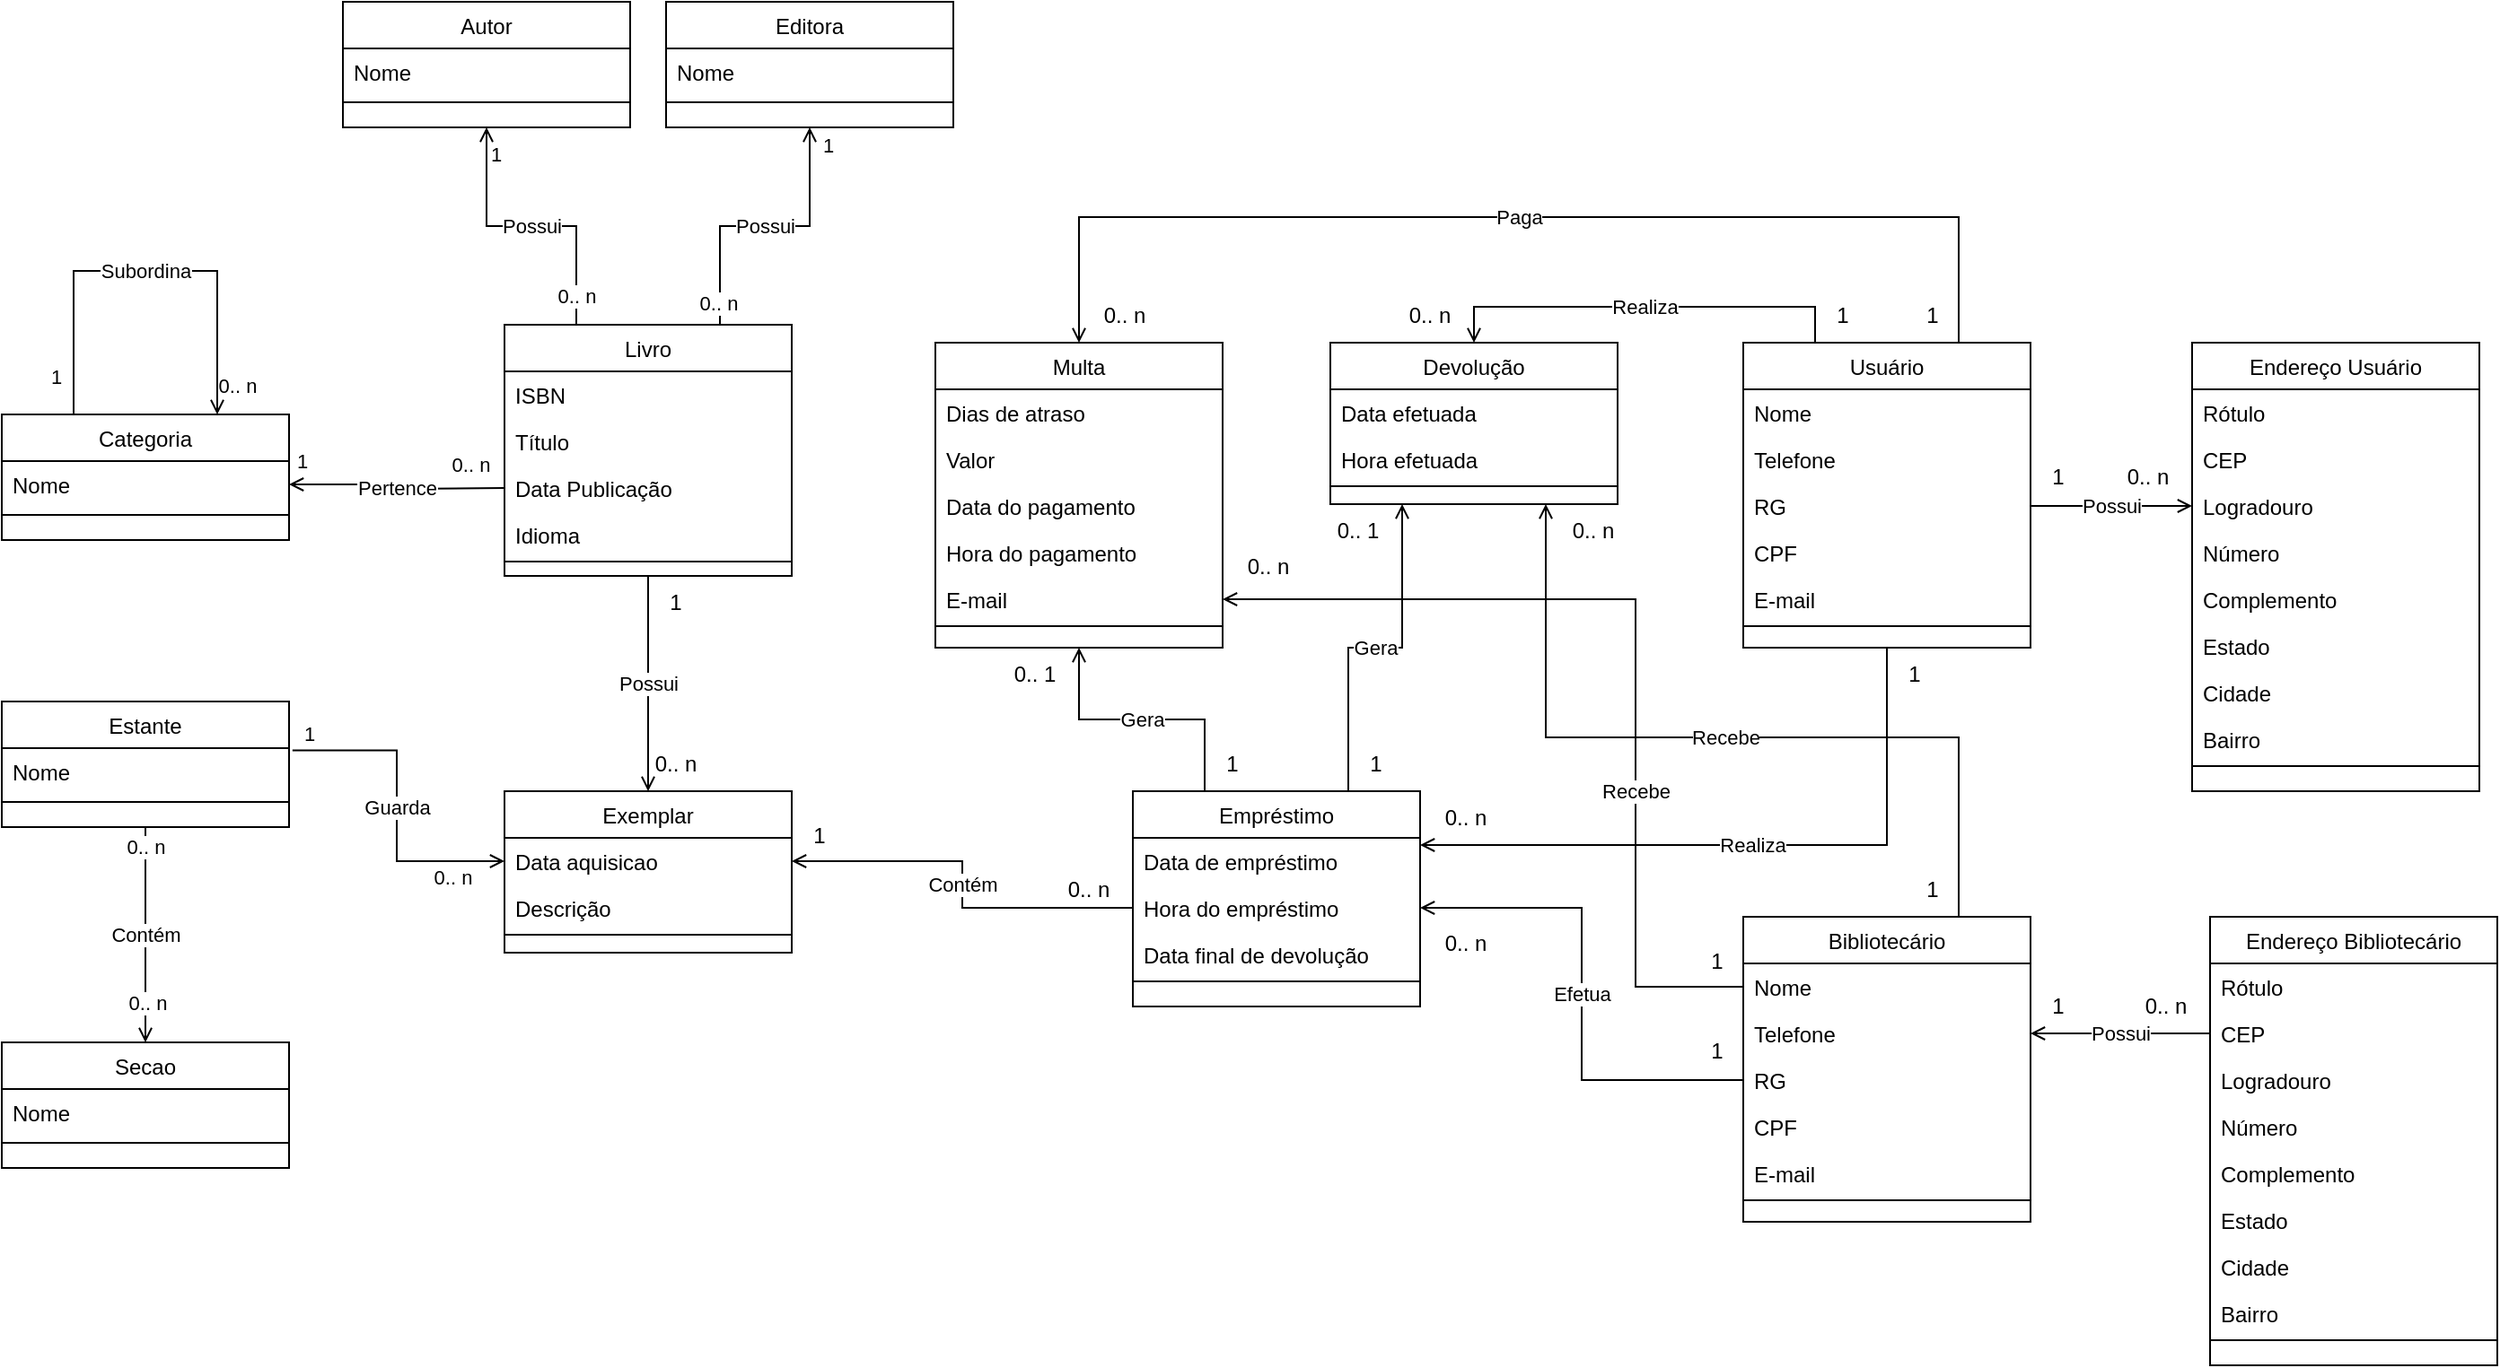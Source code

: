 <mxfile version="20.2.3" type="device"><diagram id="C5RBs43oDa-KdzZeNtuy" name="Page-1"><mxGraphModel dx="868" dy="426" grid="1" gridSize="10" guides="1" tooltips="1" connect="1" arrows="1" fold="1" page="1" pageScale="1" pageWidth="827" pageHeight="1169" math="0" shadow="0"><root><mxCell id="WIyWlLk6GJQsqaUBKTNV-0"/><mxCell id="WIyWlLk6GJQsqaUBKTNV-1" parent="WIyWlLk6GJQsqaUBKTNV-0"/><mxCell id="AU91fRfULfr0XI0vNBQq-0" value="Autor" style="swimlane;fontStyle=0;align=center;verticalAlign=top;childLayout=stackLayout;horizontal=1;startSize=26;horizontalStack=0;resizeParent=1;resizeLast=0;collapsible=1;marginBottom=0;rounded=0;shadow=0;strokeWidth=1;" parent="WIyWlLk6GJQsqaUBKTNV-1" vertex="1"><mxGeometry x="570" y="450" width="160" height="70" as="geometry"><mxRectangle x="230" y="140" width="160" height="26" as="alternateBounds"/></mxGeometry></mxCell><mxCell id="AU91fRfULfr0XI0vNBQq-1" value="Nome" style="text;align=left;verticalAlign=top;spacingLeft=4;spacingRight=4;overflow=hidden;rotatable=0;points=[[0,0.5],[1,0.5]];portConstraint=eastwest;" parent="AU91fRfULfr0XI0vNBQq-0" vertex="1"><mxGeometry y="26" width="160" height="26" as="geometry"/></mxCell><mxCell id="AU91fRfULfr0XI0vNBQq-4" value="" style="line;html=1;strokeWidth=1;align=left;verticalAlign=middle;spacingTop=-1;spacingLeft=3;spacingRight=3;rotatable=0;labelPosition=right;points=[];portConstraint=eastwest;" parent="AU91fRfULfr0XI0vNBQq-0" vertex="1"><mxGeometry y="52" width="160" height="8" as="geometry"/></mxCell><mxCell id="AU91fRfULfr0XI0vNBQq-6" value="Editora" style="swimlane;fontStyle=0;align=center;verticalAlign=top;childLayout=stackLayout;horizontal=1;startSize=26;horizontalStack=0;resizeParent=1;resizeLast=0;collapsible=1;marginBottom=0;rounded=0;shadow=0;strokeWidth=1;" parent="WIyWlLk6GJQsqaUBKTNV-1" vertex="1"><mxGeometry x="750" y="450" width="160" height="70" as="geometry"><mxRectangle x="230" y="140" width="160" height="26" as="alternateBounds"/></mxGeometry></mxCell><mxCell id="AU91fRfULfr0XI0vNBQq-7" value="Nome" style="text;align=left;verticalAlign=top;spacingLeft=4;spacingRight=4;overflow=hidden;rotatable=0;points=[[0,0.5],[1,0.5]];portConstraint=eastwest;" parent="AU91fRfULfr0XI0vNBQq-6" vertex="1"><mxGeometry y="26" width="160" height="26" as="geometry"/></mxCell><mxCell id="AU91fRfULfr0XI0vNBQq-8" value="" style="line;html=1;strokeWidth=1;align=left;verticalAlign=middle;spacingTop=-1;spacingLeft=3;spacingRight=3;rotatable=0;labelPosition=right;points=[];portConstraint=eastwest;" parent="AU91fRfULfr0XI0vNBQq-6" vertex="1"><mxGeometry y="52" width="160" height="8" as="geometry"/></mxCell><mxCell id="AU91fRfULfr0XI0vNBQq-9" value="Categoria" style="swimlane;fontStyle=0;align=center;verticalAlign=top;childLayout=stackLayout;horizontal=1;startSize=26;horizontalStack=0;resizeParent=1;resizeLast=0;collapsible=1;marginBottom=0;rounded=0;shadow=0;strokeWidth=1;" parent="WIyWlLk6GJQsqaUBKTNV-1" vertex="1"><mxGeometry x="380" y="680" width="160" height="70" as="geometry"><mxRectangle x="230" y="140" width="160" height="26" as="alternateBounds"/></mxGeometry></mxCell><mxCell id="AU91fRfULfr0XI0vNBQq-10" value="Nome" style="text;align=left;verticalAlign=top;spacingLeft=4;spacingRight=4;overflow=hidden;rotatable=0;points=[[0,0.5],[1,0.5]];portConstraint=eastwest;" parent="AU91fRfULfr0XI0vNBQq-9" vertex="1"><mxGeometry y="26" width="160" height="26" as="geometry"/></mxCell><mxCell id="AU91fRfULfr0XI0vNBQq-11" value="" style="line;html=1;strokeWidth=1;align=left;verticalAlign=middle;spacingTop=-1;spacingLeft=3;spacingRight=3;rotatable=0;labelPosition=right;points=[];portConstraint=eastwest;" parent="AU91fRfULfr0XI0vNBQq-9" vertex="1"><mxGeometry y="52" width="160" height="8" as="geometry"/></mxCell><mxCell id="AU91fRfULfr0XI0vNBQq-12" value="Estante" style="swimlane;fontStyle=0;align=center;verticalAlign=top;childLayout=stackLayout;horizontal=1;startSize=26;horizontalStack=0;resizeParent=1;resizeLast=0;collapsible=1;marginBottom=0;rounded=0;shadow=0;strokeWidth=1;" parent="WIyWlLk6GJQsqaUBKTNV-1" vertex="1"><mxGeometry x="380" y="840" width="160" height="70" as="geometry"><mxRectangle x="230" y="140" width="160" height="26" as="alternateBounds"/></mxGeometry></mxCell><mxCell id="AU91fRfULfr0XI0vNBQq-13" value="Nome" style="text;align=left;verticalAlign=top;spacingLeft=4;spacingRight=4;overflow=hidden;rotatable=0;points=[[0,0.5],[1,0.5]];portConstraint=eastwest;" parent="AU91fRfULfr0XI0vNBQq-12" vertex="1"><mxGeometry y="26" width="160" height="26" as="geometry"/></mxCell><mxCell id="AU91fRfULfr0XI0vNBQq-14" value="" style="line;html=1;strokeWidth=1;align=left;verticalAlign=middle;spacingTop=-1;spacingLeft=3;spacingRight=3;rotatable=0;labelPosition=right;points=[];portConstraint=eastwest;" parent="AU91fRfULfr0XI0vNBQq-12" vertex="1"><mxGeometry y="52" width="160" height="8" as="geometry"/></mxCell><mxCell id="AU91fRfULfr0XI0vNBQq-118" value="Contém" style="edgeStyle=orthogonalEdgeStyle;rounded=0;orthogonalLoop=1;jettySize=auto;html=1;exitX=0.5;exitY=0;exitDx=0;exitDy=0;entryX=0.5;entryY=1;entryDx=0;entryDy=0;startArrow=open;startFill=0;endArrow=none;endFill=0;" parent="WIyWlLk6GJQsqaUBKTNV-1" source="AU91fRfULfr0XI0vNBQq-15" target="AU91fRfULfr0XI0vNBQq-12" edge="1"><mxGeometry relative="1" as="geometry"/></mxCell><mxCell id="AU91fRfULfr0XI0vNBQq-15" value="Secao" style="swimlane;fontStyle=0;align=center;verticalAlign=top;childLayout=stackLayout;horizontal=1;startSize=26;horizontalStack=0;resizeParent=1;resizeLast=0;collapsible=1;marginBottom=0;rounded=0;shadow=0;strokeWidth=1;" parent="WIyWlLk6GJQsqaUBKTNV-1" vertex="1"><mxGeometry x="380" y="1030" width="160" height="70" as="geometry"><mxRectangle x="230" y="140" width="160" height="26" as="alternateBounds"/></mxGeometry></mxCell><mxCell id="AU91fRfULfr0XI0vNBQq-16" value="Nome" style="text;align=left;verticalAlign=top;spacingLeft=4;spacingRight=4;overflow=hidden;rotatable=0;points=[[0,0.5],[1,0.5]];portConstraint=eastwest;" parent="AU91fRfULfr0XI0vNBQq-15" vertex="1"><mxGeometry y="26" width="160" height="26" as="geometry"/></mxCell><mxCell id="AU91fRfULfr0XI0vNBQq-17" value="" style="line;html=1;strokeWidth=1;align=left;verticalAlign=middle;spacingTop=-1;spacingLeft=3;spacingRight=3;rotatable=0;labelPosition=right;points=[];portConstraint=eastwest;" parent="AU91fRfULfr0XI0vNBQq-15" vertex="1"><mxGeometry y="52" width="160" height="8" as="geometry"/></mxCell><mxCell id="AU91fRfULfr0XI0vNBQq-101" value="Possui" style="edgeStyle=orthogonalEdgeStyle;rounded=0;orthogonalLoop=1;jettySize=auto;html=1;exitX=0.25;exitY=0;exitDx=0;exitDy=0;endArrow=open;endFill=0;entryX=0.5;entryY=1;entryDx=0;entryDy=0;" parent="WIyWlLk6GJQsqaUBKTNV-1" source="AU91fRfULfr0XI0vNBQq-18" target="AU91fRfULfr0XI0vNBQq-0" edge="1"><mxGeometry relative="1" as="geometry"><mxPoint x="640" y="550" as="targetPoint"/><Array as="points"><mxPoint x="700" y="575"/><mxPoint x="650" y="575"/></Array></mxGeometry></mxCell><mxCell id="AU91fRfULfr0XI0vNBQq-102" value="0.. n" style="edgeLabel;html=1;align=center;verticalAlign=middle;resizable=0;points=[];" parent="AU91fRfULfr0XI0vNBQq-101" vertex="1" connectable="0"><mxGeometry x="-0.523" y="-2" relative="1" as="geometry"><mxPoint x="-2" y="22" as="offset"/></mxGeometry></mxCell><mxCell id="AU91fRfULfr0XI0vNBQq-103" value="1" style="edgeLabel;html=1;align=center;verticalAlign=middle;resizable=0;points=[];" parent="AU91fRfULfr0XI0vNBQq-101" vertex="1" connectable="0"><mxGeometry x="0.45" y="-5" relative="1" as="geometry"><mxPoint y="-29" as="offset"/></mxGeometry></mxCell><mxCell id="AU91fRfULfr0XI0vNBQq-106" value="Possui" style="edgeStyle=orthogonalEdgeStyle;rounded=0;orthogonalLoop=1;jettySize=auto;html=1;exitX=0.75;exitY=0;exitDx=0;exitDy=0;entryX=0.5;entryY=1;entryDx=0;entryDy=0;endArrow=open;endFill=0;" parent="WIyWlLk6GJQsqaUBKTNV-1" source="AU91fRfULfr0XI0vNBQq-18" target="AU91fRfULfr0XI0vNBQq-6" edge="1"><mxGeometry relative="1" as="geometry"/></mxCell><mxCell id="AU91fRfULfr0XI0vNBQq-108" value="1" style="edgeLabel;html=1;align=center;verticalAlign=middle;resizable=0;points=[];" parent="AU91fRfULfr0XI0vNBQq-106" vertex="1" connectable="0"><mxGeometry x="0.529" y="-1" relative="1" as="geometry"><mxPoint x="9" y="-28" as="offset"/></mxGeometry></mxCell><mxCell id="AU91fRfULfr0XI0vNBQq-109" value="0.. n" style="edgeLabel;html=1;align=center;verticalAlign=middle;resizable=0;points=[];" parent="AU91fRfULfr0XI0vNBQq-106" vertex="1" connectable="0"><mxGeometry x="-0.462" y="1" relative="1" as="geometry"><mxPoint y="31" as="offset"/></mxGeometry></mxCell><mxCell id="AU91fRfULfr0XI0vNBQq-18" value="Livro" style="swimlane;fontStyle=0;align=center;verticalAlign=top;childLayout=stackLayout;horizontal=1;startSize=26;horizontalStack=0;resizeParent=1;resizeLast=0;collapsible=1;marginBottom=0;rounded=0;shadow=0;strokeWidth=1;" parent="WIyWlLk6GJQsqaUBKTNV-1" vertex="1"><mxGeometry x="660" y="630" width="160" height="140" as="geometry"><mxRectangle x="230" y="140" width="160" height="26" as="alternateBounds"/></mxGeometry></mxCell><mxCell id="AU91fRfULfr0XI0vNBQq-19" value="ISBN" style="text;align=left;verticalAlign=top;spacingLeft=4;spacingRight=4;overflow=hidden;rotatable=0;points=[[0,0.5],[1,0.5]];portConstraint=eastwest;" parent="AU91fRfULfr0XI0vNBQq-18" vertex="1"><mxGeometry y="26" width="160" height="26" as="geometry"/></mxCell><mxCell id="AU91fRfULfr0XI0vNBQq-21" value="Título" style="text;align=left;verticalAlign=top;spacingLeft=4;spacingRight=4;overflow=hidden;rotatable=0;points=[[0,0.5],[1,0.5]];portConstraint=eastwest;" parent="AU91fRfULfr0XI0vNBQq-18" vertex="1"><mxGeometry y="52" width="160" height="26" as="geometry"/></mxCell><mxCell id="AU91fRfULfr0XI0vNBQq-23" value="Data Publicação" style="text;align=left;verticalAlign=top;spacingLeft=4;spacingRight=4;overflow=hidden;rotatable=0;points=[[0,0.5],[1,0.5]];portConstraint=eastwest;" parent="AU91fRfULfr0XI0vNBQq-18" vertex="1"><mxGeometry y="78" width="160" height="26" as="geometry"/></mxCell><mxCell id="AU91fRfULfr0XI0vNBQq-24" value="Idioma" style="text;align=left;verticalAlign=top;spacingLeft=4;spacingRight=4;overflow=hidden;rotatable=0;points=[[0,0.5],[1,0.5]];portConstraint=eastwest;" parent="AU91fRfULfr0XI0vNBQq-18" vertex="1"><mxGeometry y="104" width="160" height="26" as="geometry"/></mxCell><mxCell id="AU91fRfULfr0XI0vNBQq-20" value="" style="line;html=1;strokeWidth=1;align=left;verticalAlign=middle;spacingTop=-1;spacingLeft=3;spacingRight=3;rotatable=0;labelPosition=right;points=[];portConstraint=eastwest;" parent="AU91fRfULfr0XI0vNBQq-18" vertex="1"><mxGeometry y="130" width="160" height="4" as="geometry"/></mxCell><mxCell id="AU91fRfULfr0XI0vNBQq-110" value="Possui" style="edgeStyle=orthogonalEdgeStyle;rounded=0;orthogonalLoop=1;jettySize=auto;html=1;exitX=0.5;exitY=0;exitDx=0;exitDy=0;entryX=0.5;entryY=1;entryDx=0;entryDy=0;endArrow=none;endFill=0;startArrow=open;startFill=0;" parent="WIyWlLk6GJQsqaUBKTNV-1" source="AU91fRfULfr0XI0vNBQq-25" target="AU91fRfULfr0XI0vNBQq-18" edge="1"><mxGeometry relative="1" as="geometry"/></mxCell><mxCell id="AU91fRfULfr0XI0vNBQq-25" value="Exemplar" style="swimlane;fontStyle=0;align=center;verticalAlign=top;childLayout=stackLayout;horizontal=1;startSize=26;horizontalStack=0;resizeParent=1;resizeLast=0;collapsible=1;marginBottom=0;rounded=0;shadow=0;strokeWidth=1;" parent="WIyWlLk6GJQsqaUBKTNV-1" vertex="1"><mxGeometry x="660" y="890" width="160" height="90" as="geometry"><mxRectangle x="230" y="140" width="160" height="26" as="alternateBounds"/></mxGeometry></mxCell><mxCell id="AU91fRfULfr0XI0vNBQq-27" value="Data aquisicao" style="text;align=left;verticalAlign=top;spacingLeft=4;spacingRight=4;overflow=hidden;rotatable=0;points=[[0,0.5],[1,0.5]];portConstraint=eastwest;" parent="AU91fRfULfr0XI0vNBQq-25" vertex="1"><mxGeometry y="26" width="160" height="26" as="geometry"/></mxCell><mxCell id="AU91fRfULfr0XI0vNBQq-28" value="Descrição" style="text;align=left;verticalAlign=top;spacingLeft=4;spacingRight=4;overflow=hidden;rotatable=0;points=[[0,0.5],[1,0.5]];portConstraint=eastwest;" parent="AU91fRfULfr0XI0vNBQq-25" vertex="1"><mxGeometry y="52" width="160" height="26" as="geometry"/></mxCell><mxCell id="AU91fRfULfr0XI0vNBQq-31" value="" style="line;html=1;strokeWidth=1;align=left;verticalAlign=middle;spacingTop=-1;spacingLeft=3;spacingRight=3;rotatable=0;labelPosition=right;points=[];portConstraint=eastwest;" parent="AU91fRfULfr0XI0vNBQq-25" vertex="1"><mxGeometry y="78" width="160" height="4" as="geometry"/></mxCell><mxCell id="AU91fRfULfr0XI0vNBQq-32" value="Usuário" style="swimlane;fontStyle=0;align=center;verticalAlign=top;childLayout=stackLayout;horizontal=1;startSize=26;horizontalStack=0;resizeParent=1;resizeLast=0;collapsible=1;marginBottom=0;rounded=0;shadow=0;strokeWidth=1;" parent="WIyWlLk6GJQsqaUBKTNV-1" vertex="1"><mxGeometry x="1350" y="640" width="160" height="170" as="geometry"><mxRectangle x="230" y="140" width="160" height="26" as="alternateBounds"/></mxGeometry></mxCell><mxCell id="AU91fRfULfr0XI0vNBQq-33" value="Nome" style="text;align=left;verticalAlign=top;spacingLeft=4;spacingRight=4;overflow=hidden;rotatable=0;points=[[0,0.5],[1,0.5]];portConstraint=eastwest;" parent="AU91fRfULfr0XI0vNBQq-32" vertex="1"><mxGeometry y="26" width="160" height="26" as="geometry"/></mxCell><mxCell id="AU91fRfULfr0XI0vNBQq-34" value="Telefone" style="text;align=left;verticalAlign=top;spacingLeft=4;spacingRight=4;overflow=hidden;rotatable=0;points=[[0,0.5],[1,0.5]];portConstraint=eastwest;" parent="AU91fRfULfr0XI0vNBQq-32" vertex="1"><mxGeometry y="52" width="160" height="26" as="geometry"/></mxCell><mxCell id="AU91fRfULfr0XI0vNBQq-35" value="RG" style="text;align=left;verticalAlign=top;spacingLeft=4;spacingRight=4;overflow=hidden;rotatable=0;points=[[0,0.5],[1,0.5]];portConstraint=eastwest;" parent="AU91fRfULfr0XI0vNBQq-32" vertex="1"><mxGeometry y="78" width="160" height="26" as="geometry"/></mxCell><mxCell id="AU91fRfULfr0XI0vNBQq-36" value="CPF" style="text;align=left;verticalAlign=top;spacingLeft=4;spacingRight=4;overflow=hidden;rotatable=0;points=[[0,0.5],[1,0.5]];portConstraint=eastwest;" parent="AU91fRfULfr0XI0vNBQq-32" vertex="1"><mxGeometry y="104" width="160" height="26" as="geometry"/></mxCell><mxCell id="AU91fRfULfr0XI0vNBQq-37" value="E-mail" style="text;align=left;verticalAlign=top;spacingLeft=4;spacingRight=4;overflow=hidden;rotatable=0;points=[[0,0.5],[1,0.5]];portConstraint=eastwest;" parent="AU91fRfULfr0XI0vNBQq-32" vertex="1"><mxGeometry y="130" width="160" height="26" as="geometry"/></mxCell><mxCell id="AU91fRfULfr0XI0vNBQq-38" value="" style="line;html=1;strokeWidth=1;align=left;verticalAlign=middle;spacingTop=-1;spacingLeft=3;spacingRight=3;rotatable=0;labelPosition=right;points=[];portConstraint=eastwest;" parent="AU91fRfULfr0XI0vNBQq-32" vertex="1"><mxGeometry y="156" width="160" height="4" as="geometry"/></mxCell><mxCell id="AU91fRfULfr0XI0vNBQq-136" value="Recebe" style="edgeStyle=orthogonalEdgeStyle;rounded=0;orthogonalLoop=1;jettySize=auto;html=1;exitX=0.75;exitY=0;exitDx=0;exitDy=0;entryX=0.75;entryY=1;entryDx=0;entryDy=0;startArrow=none;startFill=0;endArrow=open;endFill=0;" parent="WIyWlLk6GJQsqaUBKTNV-1" source="AU91fRfULfr0XI0vNBQq-39" target="AU91fRfULfr0XI0vNBQq-90" edge="1"><mxGeometry relative="1" as="geometry"><Array as="points"><mxPoint x="1470" y="860"/><mxPoint x="1240" y="860"/></Array></mxGeometry></mxCell><mxCell id="AU91fRfULfr0XI0vNBQq-39" value="Bibliotecário" style="swimlane;fontStyle=0;align=center;verticalAlign=top;childLayout=stackLayout;horizontal=1;startSize=26;horizontalStack=0;resizeParent=1;resizeLast=0;collapsible=1;marginBottom=0;rounded=0;shadow=0;strokeWidth=1;" parent="WIyWlLk6GJQsqaUBKTNV-1" vertex="1"><mxGeometry x="1350" y="960" width="160" height="170" as="geometry"><mxRectangle x="230" y="140" width="160" height="26" as="alternateBounds"/></mxGeometry></mxCell><mxCell id="AU91fRfULfr0XI0vNBQq-40" value="Nome" style="text;align=left;verticalAlign=top;spacingLeft=4;spacingRight=4;overflow=hidden;rotatable=0;points=[[0,0.5],[1,0.5]];portConstraint=eastwest;" parent="AU91fRfULfr0XI0vNBQq-39" vertex="1"><mxGeometry y="26" width="160" height="26" as="geometry"/></mxCell><mxCell id="AU91fRfULfr0XI0vNBQq-41" value="Telefone" style="text;align=left;verticalAlign=top;spacingLeft=4;spacingRight=4;overflow=hidden;rotatable=0;points=[[0,0.5],[1,0.5]];portConstraint=eastwest;" parent="AU91fRfULfr0XI0vNBQq-39" vertex="1"><mxGeometry y="52" width="160" height="26" as="geometry"/></mxCell><mxCell id="AU91fRfULfr0XI0vNBQq-42" value="RG" style="text;align=left;verticalAlign=top;spacingLeft=4;spacingRight=4;overflow=hidden;rotatable=0;points=[[0,0.5],[1,0.5]];portConstraint=eastwest;" parent="AU91fRfULfr0XI0vNBQq-39" vertex="1"><mxGeometry y="78" width="160" height="26" as="geometry"/></mxCell><mxCell id="AU91fRfULfr0XI0vNBQq-43" value="CPF" style="text;align=left;verticalAlign=top;spacingLeft=4;spacingRight=4;overflow=hidden;rotatable=0;points=[[0,0.5],[1,0.5]];portConstraint=eastwest;" parent="AU91fRfULfr0XI0vNBQq-39" vertex="1"><mxGeometry y="104" width="160" height="26" as="geometry"/></mxCell><mxCell id="AU91fRfULfr0XI0vNBQq-44" value="E-mail" style="text;align=left;verticalAlign=top;spacingLeft=4;spacingRight=4;overflow=hidden;rotatable=0;points=[[0,0.5],[1,0.5]];portConstraint=eastwest;" parent="AU91fRfULfr0XI0vNBQq-39" vertex="1"><mxGeometry y="130" width="160" height="26" as="geometry"/></mxCell><mxCell id="AU91fRfULfr0XI0vNBQq-45" value="" style="line;html=1;strokeWidth=1;align=left;verticalAlign=middle;spacingTop=-1;spacingLeft=3;spacingRight=3;rotatable=0;labelPosition=right;points=[];portConstraint=eastwest;" parent="AU91fRfULfr0XI0vNBQq-39" vertex="1"><mxGeometry y="156" width="160" height="4" as="geometry"/></mxCell><mxCell id="AU91fRfULfr0XI0vNBQq-46" value="Endereço Usuário" style="swimlane;fontStyle=0;align=center;verticalAlign=top;childLayout=stackLayout;horizontal=1;startSize=26;horizontalStack=0;resizeParent=1;resizeLast=0;collapsible=1;marginBottom=0;rounded=0;shadow=0;strokeWidth=1;" parent="WIyWlLk6GJQsqaUBKTNV-1" vertex="1"><mxGeometry x="1600" y="640" width="160" height="250" as="geometry"><mxRectangle x="230" y="140" width="160" height="26" as="alternateBounds"/></mxGeometry></mxCell><mxCell id="AU91fRfULfr0XI0vNBQq-47" value="Rótulo" style="text;align=left;verticalAlign=top;spacingLeft=4;spacingRight=4;overflow=hidden;rotatable=0;points=[[0,0.5],[1,0.5]];portConstraint=eastwest;" parent="AU91fRfULfr0XI0vNBQq-46" vertex="1"><mxGeometry y="26" width="160" height="26" as="geometry"/></mxCell><mxCell id="AU91fRfULfr0XI0vNBQq-48" value="CEP" style="text;align=left;verticalAlign=top;spacingLeft=4;spacingRight=4;overflow=hidden;rotatable=0;points=[[0,0.5],[1,0.5]];portConstraint=eastwest;" parent="AU91fRfULfr0XI0vNBQq-46" vertex="1"><mxGeometry y="52" width="160" height="26" as="geometry"/></mxCell><mxCell id="AU91fRfULfr0XI0vNBQq-49" value="Logradouro" style="text;align=left;verticalAlign=top;spacingLeft=4;spacingRight=4;overflow=hidden;rotatable=0;points=[[0,0.5],[1,0.5]];portConstraint=eastwest;" parent="AU91fRfULfr0XI0vNBQq-46" vertex="1"><mxGeometry y="78" width="160" height="26" as="geometry"/></mxCell><mxCell id="AU91fRfULfr0XI0vNBQq-50" value="Número" style="text;align=left;verticalAlign=top;spacingLeft=4;spacingRight=4;overflow=hidden;rotatable=0;points=[[0,0.5],[1,0.5]];portConstraint=eastwest;" parent="AU91fRfULfr0XI0vNBQq-46" vertex="1"><mxGeometry y="104" width="160" height="26" as="geometry"/></mxCell><mxCell id="AU91fRfULfr0XI0vNBQq-51" value="Complemento" style="text;align=left;verticalAlign=top;spacingLeft=4;spacingRight=4;overflow=hidden;rotatable=0;points=[[0,0.5],[1,0.5]];portConstraint=eastwest;" parent="AU91fRfULfr0XI0vNBQq-46" vertex="1"><mxGeometry y="130" width="160" height="26" as="geometry"/></mxCell><mxCell id="AU91fRfULfr0XI0vNBQq-55" value="Estado" style="text;align=left;verticalAlign=top;spacingLeft=4;spacingRight=4;overflow=hidden;rotatable=0;points=[[0,0.5],[1,0.5]];portConstraint=eastwest;" parent="AU91fRfULfr0XI0vNBQq-46" vertex="1"><mxGeometry y="156" width="160" height="26" as="geometry"/></mxCell><mxCell id="AU91fRfULfr0XI0vNBQq-54" value="Cidade" style="text;align=left;verticalAlign=top;spacingLeft=4;spacingRight=4;overflow=hidden;rotatable=0;points=[[0,0.5],[1,0.5]];portConstraint=eastwest;" parent="AU91fRfULfr0XI0vNBQq-46" vertex="1"><mxGeometry y="182" width="160" height="26" as="geometry"/></mxCell><mxCell id="AU91fRfULfr0XI0vNBQq-53" value="Bairro" style="text;align=left;verticalAlign=top;spacingLeft=4;spacingRight=4;overflow=hidden;rotatable=0;points=[[0,0.5],[1,0.5]];portConstraint=eastwest;" parent="AU91fRfULfr0XI0vNBQq-46" vertex="1"><mxGeometry y="208" width="160" height="26" as="geometry"/></mxCell><mxCell id="AU91fRfULfr0XI0vNBQq-52" value="" style="line;html=1;strokeWidth=1;align=left;verticalAlign=middle;spacingTop=-1;spacingLeft=3;spacingRight=3;rotatable=0;labelPosition=right;points=[];portConstraint=eastwest;" parent="AU91fRfULfr0XI0vNBQq-46" vertex="1"><mxGeometry y="234" width="160" height="4" as="geometry"/></mxCell><mxCell id="AU91fRfULfr0XI0vNBQq-66" value="Endereço Bibliotecário" style="swimlane;fontStyle=0;align=center;verticalAlign=top;childLayout=stackLayout;horizontal=1;startSize=26;horizontalStack=0;resizeParent=1;resizeLast=0;collapsible=1;marginBottom=0;rounded=0;shadow=0;strokeWidth=1;" parent="WIyWlLk6GJQsqaUBKTNV-1" vertex="1"><mxGeometry x="1610" y="960" width="160" height="250" as="geometry"><mxRectangle x="230" y="140" width="160" height="26" as="alternateBounds"/></mxGeometry></mxCell><mxCell id="AU91fRfULfr0XI0vNBQq-67" value="Rótulo" style="text;align=left;verticalAlign=top;spacingLeft=4;spacingRight=4;overflow=hidden;rotatable=0;points=[[0,0.5],[1,0.5]];portConstraint=eastwest;" parent="AU91fRfULfr0XI0vNBQq-66" vertex="1"><mxGeometry y="26" width="160" height="26" as="geometry"/></mxCell><mxCell id="AU91fRfULfr0XI0vNBQq-68" value="CEP" style="text;align=left;verticalAlign=top;spacingLeft=4;spacingRight=4;overflow=hidden;rotatable=0;points=[[0,0.5],[1,0.5]];portConstraint=eastwest;" parent="AU91fRfULfr0XI0vNBQq-66" vertex="1"><mxGeometry y="52" width="160" height="26" as="geometry"/></mxCell><mxCell id="AU91fRfULfr0XI0vNBQq-69" value="Logradouro" style="text;align=left;verticalAlign=top;spacingLeft=4;spacingRight=4;overflow=hidden;rotatable=0;points=[[0,0.5],[1,0.5]];portConstraint=eastwest;" parent="AU91fRfULfr0XI0vNBQq-66" vertex="1"><mxGeometry y="78" width="160" height="26" as="geometry"/></mxCell><mxCell id="AU91fRfULfr0XI0vNBQq-70" value="Número" style="text;align=left;verticalAlign=top;spacingLeft=4;spacingRight=4;overflow=hidden;rotatable=0;points=[[0,0.5],[1,0.5]];portConstraint=eastwest;" parent="AU91fRfULfr0XI0vNBQq-66" vertex="1"><mxGeometry y="104" width="160" height="26" as="geometry"/></mxCell><mxCell id="AU91fRfULfr0XI0vNBQq-71" value="Complemento" style="text;align=left;verticalAlign=top;spacingLeft=4;spacingRight=4;overflow=hidden;rotatable=0;points=[[0,0.5],[1,0.5]];portConstraint=eastwest;" parent="AU91fRfULfr0XI0vNBQq-66" vertex="1"><mxGeometry y="130" width="160" height="26" as="geometry"/></mxCell><mxCell id="AU91fRfULfr0XI0vNBQq-72" value="Estado" style="text;align=left;verticalAlign=top;spacingLeft=4;spacingRight=4;overflow=hidden;rotatable=0;points=[[0,0.5],[1,0.5]];portConstraint=eastwest;" parent="AU91fRfULfr0XI0vNBQq-66" vertex="1"><mxGeometry y="156" width="160" height="26" as="geometry"/></mxCell><mxCell id="AU91fRfULfr0XI0vNBQq-73" value="Cidade" style="text;align=left;verticalAlign=top;spacingLeft=4;spacingRight=4;overflow=hidden;rotatable=0;points=[[0,0.5],[1,0.5]];portConstraint=eastwest;" parent="AU91fRfULfr0XI0vNBQq-66" vertex="1"><mxGeometry y="182" width="160" height="26" as="geometry"/></mxCell><mxCell id="AU91fRfULfr0XI0vNBQq-74" value="Bairro" style="text;align=left;verticalAlign=top;spacingLeft=4;spacingRight=4;overflow=hidden;rotatable=0;points=[[0,0.5],[1,0.5]];portConstraint=eastwest;" parent="AU91fRfULfr0XI0vNBQq-66" vertex="1"><mxGeometry y="208" width="160" height="26" as="geometry"/></mxCell><mxCell id="AU91fRfULfr0XI0vNBQq-75" value="" style="line;html=1;strokeWidth=1;align=left;verticalAlign=middle;spacingTop=-1;spacingLeft=3;spacingRight=3;rotatable=0;labelPosition=right;points=[];portConstraint=eastwest;" parent="AU91fRfULfr0XI0vNBQq-66" vertex="1"><mxGeometry y="234" width="160" height="4" as="geometry"/></mxCell><mxCell id="AU91fRfULfr0XI0vNBQq-128" value="Realiza" style="edgeStyle=orthogonalEdgeStyle;rounded=0;orthogonalLoop=1;jettySize=auto;html=1;exitX=1;exitY=0.25;exitDx=0;exitDy=0;entryX=0.5;entryY=1;entryDx=0;entryDy=0;startArrow=open;startFill=0;endArrow=none;endFill=0;" parent="WIyWlLk6GJQsqaUBKTNV-1" source="AU91fRfULfr0XI0vNBQq-76" target="AU91fRfULfr0XI0vNBQq-32" edge="1"><mxGeometry relative="1" as="geometry"/></mxCell><mxCell id="AU91fRfULfr0XI0vNBQq-76" value="Empréstimo" style="swimlane;fontStyle=0;align=center;verticalAlign=top;childLayout=stackLayout;horizontal=1;startSize=26;horizontalStack=0;resizeParent=1;resizeLast=0;collapsible=1;marginBottom=0;rounded=0;shadow=0;strokeWidth=1;" parent="WIyWlLk6GJQsqaUBKTNV-1" vertex="1"><mxGeometry x="1010" y="890" width="160" height="120" as="geometry"><mxRectangle x="230" y="140" width="160" height="26" as="alternateBounds"/></mxGeometry></mxCell><mxCell id="AU91fRfULfr0XI0vNBQq-77" value="Data de empréstimo" style="text;align=left;verticalAlign=top;spacingLeft=4;spacingRight=4;overflow=hidden;rotatable=0;points=[[0,0.5],[1,0.5]];portConstraint=eastwest;" parent="AU91fRfULfr0XI0vNBQq-76" vertex="1"><mxGeometry y="26" width="160" height="26" as="geometry"/></mxCell><mxCell id="AU91fRfULfr0XI0vNBQq-78" value="Hora do empréstimo" style="text;align=left;verticalAlign=top;spacingLeft=4;spacingRight=4;overflow=hidden;rotatable=0;points=[[0,0.5],[1,0.5]];portConstraint=eastwest;" parent="AU91fRfULfr0XI0vNBQq-76" vertex="1"><mxGeometry y="52" width="160" height="26" as="geometry"/></mxCell><mxCell id="AU91fRfULfr0XI0vNBQq-79" value="Data final de devolução" style="text;align=left;verticalAlign=top;spacingLeft=4;spacingRight=4;overflow=hidden;rotatable=0;points=[[0,0.5],[1,0.5]];portConstraint=eastwest;" parent="AU91fRfULfr0XI0vNBQq-76" vertex="1"><mxGeometry y="78" width="160" height="26" as="geometry"/></mxCell><mxCell id="AU91fRfULfr0XI0vNBQq-82" value="" style="line;html=1;strokeWidth=1;align=left;verticalAlign=middle;spacingTop=-1;spacingLeft=3;spacingRight=3;rotatable=0;labelPosition=right;points=[];portConstraint=eastwest;" parent="AU91fRfULfr0XI0vNBQq-76" vertex="1"><mxGeometry y="104" width="160" height="4" as="geometry"/></mxCell><mxCell id="AU91fRfULfr0XI0vNBQq-125" value="Gera" style="edgeStyle=orthogonalEdgeStyle;rounded=0;orthogonalLoop=1;jettySize=auto;html=1;exitX=0.5;exitY=1;exitDx=0;exitDy=0;entryX=0.25;entryY=0;entryDx=0;entryDy=0;startArrow=open;startFill=0;endArrow=none;endFill=0;" parent="WIyWlLk6GJQsqaUBKTNV-1" source="AU91fRfULfr0XI0vNBQq-83" target="AU91fRfULfr0XI0vNBQq-76" edge="1"><mxGeometry relative="1" as="geometry"/></mxCell><mxCell id="AU91fRfULfr0XI0vNBQq-133" value="Paga" style="edgeStyle=orthogonalEdgeStyle;rounded=0;orthogonalLoop=1;jettySize=auto;html=1;exitX=0.5;exitY=0;exitDx=0;exitDy=0;entryX=0.75;entryY=0;entryDx=0;entryDy=0;startArrow=open;startFill=0;endArrow=none;endFill=0;" parent="WIyWlLk6GJQsqaUBKTNV-1" source="AU91fRfULfr0XI0vNBQq-83" target="AU91fRfULfr0XI0vNBQq-32" edge="1"><mxGeometry relative="1" as="geometry"><Array as="points"><mxPoint x="980" y="570"/><mxPoint x="1470" y="570"/></Array></mxGeometry></mxCell><mxCell id="AU91fRfULfr0XI0vNBQq-83" value="Multa" style="swimlane;fontStyle=0;align=center;verticalAlign=top;childLayout=stackLayout;horizontal=1;startSize=26;horizontalStack=0;resizeParent=1;resizeLast=0;collapsible=1;marginBottom=0;rounded=0;shadow=0;strokeWidth=1;" parent="WIyWlLk6GJQsqaUBKTNV-1" vertex="1"><mxGeometry x="900" y="640" width="160" height="170" as="geometry"><mxRectangle x="230" y="140" width="160" height="26" as="alternateBounds"/></mxGeometry></mxCell><mxCell id="AU91fRfULfr0XI0vNBQq-84" value="Dias de atraso" style="text;align=left;verticalAlign=top;spacingLeft=4;spacingRight=4;overflow=hidden;rotatable=0;points=[[0,0.5],[1,0.5]];portConstraint=eastwest;" parent="AU91fRfULfr0XI0vNBQq-83" vertex="1"><mxGeometry y="26" width="160" height="26" as="geometry"/></mxCell><mxCell id="AU91fRfULfr0XI0vNBQq-85" value="Valor" style="text;align=left;verticalAlign=top;spacingLeft=4;spacingRight=4;overflow=hidden;rotatable=0;points=[[0,0.5],[1,0.5]];portConstraint=eastwest;" parent="AU91fRfULfr0XI0vNBQq-83" vertex="1"><mxGeometry y="52" width="160" height="26" as="geometry"/></mxCell><mxCell id="AU91fRfULfr0XI0vNBQq-86" value="Data do pagamento" style="text;align=left;verticalAlign=top;spacingLeft=4;spacingRight=4;overflow=hidden;rotatable=0;points=[[0,0.5],[1,0.5]];portConstraint=eastwest;" parent="AU91fRfULfr0XI0vNBQq-83" vertex="1"><mxGeometry y="78" width="160" height="26" as="geometry"/></mxCell><mxCell id="AU91fRfULfr0XI0vNBQq-87" value="Hora do pagamento" style="text;align=left;verticalAlign=top;spacingLeft=4;spacingRight=4;overflow=hidden;rotatable=0;points=[[0,0.5],[1,0.5]];portConstraint=eastwest;" parent="AU91fRfULfr0XI0vNBQq-83" vertex="1"><mxGeometry y="104" width="160" height="26" as="geometry"/></mxCell><mxCell id="AU91fRfULfr0XI0vNBQq-88" value="E-mail" style="text;align=left;verticalAlign=top;spacingLeft=4;spacingRight=4;overflow=hidden;rotatable=0;points=[[0,0.5],[1,0.5]];portConstraint=eastwest;" parent="AU91fRfULfr0XI0vNBQq-83" vertex="1"><mxGeometry y="130" width="160" height="26" as="geometry"/></mxCell><mxCell id="AU91fRfULfr0XI0vNBQq-89" value="" style="line;html=1;strokeWidth=1;align=left;verticalAlign=middle;spacingTop=-1;spacingLeft=3;spacingRight=3;rotatable=0;labelPosition=right;points=[];portConstraint=eastwest;" parent="AU91fRfULfr0XI0vNBQq-83" vertex="1"><mxGeometry y="156" width="160" height="4" as="geometry"/></mxCell><mxCell id="AU91fRfULfr0XI0vNBQq-124" value="Gera" style="edgeStyle=orthogonalEdgeStyle;rounded=0;orthogonalLoop=1;jettySize=auto;html=1;exitX=0.25;exitY=1;exitDx=0;exitDy=0;entryX=0.75;entryY=0;entryDx=0;entryDy=0;startArrow=open;startFill=0;endArrow=none;endFill=0;" parent="WIyWlLk6GJQsqaUBKTNV-1" source="AU91fRfULfr0XI0vNBQq-90" target="AU91fRfULfr0XI0vNBQq-76" edge="1"><mxGeometry relative="1" as="geometry"/></mxCell><mxCell id="AU91fRfULfr0XI0vNBQq-132" value="Realiza" style="edgeStyle=orthogonalEdgeStyle;rounded=0;orthogonalLoop=1;jettySize=auto;html=1;exitX=0.5;exitY=0;exitDx=0;exitDy=0;entryX=0.25;entryY=0;entryDx=0;entryDy=0;startArrow=open;startFill=0;endArrow=none;endFill=0;" parent="WIyWlLk6GJQsqaUBKTNV-1" source="AU91fRfULfr0XI0vNBQq-90" target="AU91fRfULfr0XI0vNBQq-32" edge="1"><mxGeometry relative="1" as="geometry"/></mxCell><mxCell id="AU91fRfULfr0XI0vNBQq-90" value="Devolução" style="swimlane;fontStyle=0;align=center;verticalAlign=top;childLayout=stackLayout;horizontal=1;startSize=26;horizontalStack=0;resizeParent=1;resizeLast=0;collapsible=1;marginBottom=0;rounded=0;shadow=0;strokeWidth=1;" parent="WIyWlLk6GJQsqaUBKTNV-1" vertex="1"><mxGeometry x="1120" y="640" width="160" height="90" as="geometry"><mxRectangle x="230" y="140" width="160" height="26" as="alternateBounds"/></mxGeometry></mxCell><mxCell id="AU91fRfULfr0XI0vNBQq-91" value="Data efetuada" style="text;align=left;verticalAlign=top;spacingLeft=4;spacingRight=4;overflow=hidden;rotatable=0;points=[[0,0.5],[1,0.5]];portConstraint=eastwest;" parent="AU91fRfULfr0XI0vNBQq-90" vertex="1"><mxGeometry y="26" width="160" height="26" as="geometry"/></mxCell><mxCell id="AU91fRfULfr0XI0vNBQq-92" value="Hora efetuada" style="text;align=left;verticalAlign=top;spacingLeft=4;spacingRight=4;overflow=hidden;rotatable=0;points=[[0,0.5],[1,0.5]];portConstraint=eastwest;" parent="AU91fRfULfr0XI0vNBQq-90" vertex="1"><mxGeometry y="52" width="160" height="26" as="geometry"/></mxCell><mxCell id="AU91fRfULfr0XI0vNBQq-96" value="" style="line;html=1;strokeWidth=1;align=left;verticalAlign=middle;spacingTop=-1;spacingLeft=3;spacingRight=3;rotatable=0;labelPosition=right;points=[];portConstraint=eastwest;" parent="AU91fRfULfr0XI0vNBQq-90" vertex="1"><mxGeometry y="78" width="160" height="4" as="geometry"/></mxCell><mxCell id="AU91fRfULfr0XI0vNBQq-98" value="Subordina" style="edgeStyle=orthogonalEdgeStyle;rounded=0;orthogonalLoop=1;jettySize=auto;html=1;exitX=0.25;exitY=0;exitDx=0;exitDy=0;entryX=0.75;entryY=0;entryDx=0;entryDy=0;endArrow=open;endFill=0;" parent="WIyWlLk6GJQsqaUBKTNV-1" source="AU91fRfULfr0XI0vNBQq-9" target="AU91fRfULfr0XI0vNBQq-9" edge="1"><mxGeometry relative="1" as="geometry"><Array as="points"><mxPoint x="420" y="600"/><mxPoint x="500" y="600"/></Array></mxGeometry></mxCell><mxCell id="AU91fRfULfr0XI0vNBQq-99" value="0.. n" style="edgeLabel;html=1;align=center;verticalAlign=middle;resizable=0;points=[];" parent="AU91fRfULfr0XI0vNBQq-98" vertex="1" connectable="0"><mxGeometry x="0.78" y="1" relative="1" as="geometry"><mxPoint x="-41" y="267" as="offset"/></mxGeometry></mxCell><mxCell id="AU91fRfULfr0XI0vNBQq-100" value="1" style="edgeLabel;html=1;align=center;verticalAlign=middle;resizable=0;points=[];" parent="AU91fRfULfr0XI0vNBQq-98" vertex="1" connectable="0"><mxGeometry x="-0.809" relative="1" as="geometry"><mxPoint x="-10" y="2" as="offset"/></mxGeometry></mxCell><mxCell id="AU91fRfULfr0XI0vNBQq-111" value="0.. n" style="text;html=1;align=center;verticalAlign=middle;resizable=0;points=[];autosize=1;strokeColor=none;fillColor=none;" parent="WIyWlLk6GJQsqaUBKTNV-1" vertex="1"><mxGeometry x="730" y="860" width="50" height="30" as="geometry"/></mxCell><mxCell id="AU91fRfULfr0XI0vNBQq-112" value="1" style="text;html=1;align=center;verticalAlign=middle;resizable=0;points=[];autosize=1;strokeColor=none;fillColor=none;" parent="WIyWlLk6GJQsqaUBKTNV-1" vertex="1"><mxGeometry x="740" y="770" width="30" height="30" as="geometry"/></mxCell><mxCell id="AU91fRfULfr0XI0vNBQq-114" value="Guarda" style="edgeStyle=orthogonalEdgeStyle;rounded=0;orthogonalLoop=1;jettySize=auto;html=1;exitX=0;exitY=0.5;exitDx=0;exitDy=0;entryX=1.012;entryY=0.048;entryDx=0;entryDy=0;entryPerimeter=0;endArrow=none;endFill=0;startArrow=open;startFill=0;" parent="WIyWlLk6GJQsqaUBKTNV-1" source="AU91fRfULfr0XI0vNBQq-27" target="AU91fRfULfr0XI0vNBQq-13" edge="1"><mxGeometry relative="1" as="geometry"/></mxCell><mxCell id="AU91fRfULfr0XI0vNBQq-120" value="Pertence" style="edgeStyle=orthogonalEdgeStyle;rounded=0;orthogonalLoop=1;jettySize=auto;html=1;exitX=1;exitY=0.5;exitDx=0;exitDy=0;entryX=0;entryY=0.5;entryDx=0;entryDy=0;startArrow=open;startFill=0;endArrow=none;endFill=0;" parent="WIyWlLk6GJQsqaUBKTNV-1" source="AU91fRfULfr0XI0vNBQq-10" edge="1"><mxGeometry relative="1" as="geometry"><mxPoint x="660" y="721" as="targetPoint"/></mxGeometry></mxCell><mxCell id="AU91fRfULfr0XI0vNBQq-122" value="Contém" style="edgeStyle=orthogonalEdgeStyle;rounded=0;orthogonalLoop=1;jettySize=auto;html=1;exitX=1;exitY=0.5;exitDx=0;exitDy=0;entryX=0;entryY=0.5;entryDx=0;entryDy=0;startArrow=open;startFill=0;endArrow=none;endFill=0;" parent="WIyWlLk6GJQsqaUBKTNV-1" source="AU91fRfULfr0XI0vNBQq-27" target="AU91fRfULfr0XI0vNBQq-78" edge="1"><mxGeometry relative="1" as="geometry"/></mxCell><mxCell id="AU91fRfULfr0XI0vNBQq-127" value="Efetua" style="edgeStyle=orthogonalEdgeStyle;rounded=0;orthogonalLoop=1;jettySize=auto;html=1;exitX=1;exitY=0.5;exitDx=0;exitDy=0;entryX=0;entryY=0.5;entryDx=0;entryDy=0;startArrow=open;startFill=0;endArrow=none;endFill=0;" parent="WIyWlLk6GJQsqaUBKTNV-1" source="AU91fRfULfr0XI0vNBQq-78" target="AU91fRfULfr0XI0vNBQq-42" edge="1"><mxGeometry relative="1" as="geometry"/></mxCell><mxCell id="AU91fRfULfr0XI0vNBQq-129" value="Possui" style="edgeStyle=orthogonalEdgeStyle;rounded=0;orthogonalLoop=1;jettySize=auto;html=1;exitX=0;exitY=0.5;exitDx=0;exitDy=0;entryX=1;entryY=0.5;entryDx=0;entryDy=0;startArrow=open;startFill=0;endArrow=none;endFill=0;" parent="WIyWlLk6GJQsqaUBKTNV-1" source="AU91fRfULfr0XI0vNBQq-49" target="AU91fRfULfr0XI0vNBQq-35" edge="1"><mxGeometry relative="1" as="geometry"/></mxCell><mxCell id="AU91fRfULfr0XI0vNBQq-130" value="Possui" style="edgeStyle=orthogonalEdgeStyle;rounded=0;orthogonalLoop=1;jettySize=auto;html=1;exitX=1;exitY=0.5;exitDx=0;exitDy=0;entryX=0;entryY=0.5;entryDx=0;entryDy=0;startArrow=open;startFill=0;endArrow=none;endFill=0;" parent="WIyWlLk6GJQsqaUBKTNV-1" source="AU91fRfULfr0XI0vNBQq-41" target="AU91fRfULfr0XI0vNBQq-68" edge="1"><mxGeometry relative="1" as="geometry"/></mxCell><mxCell id="AU91fRfULfr0XI0vNBQq-134" value="Recebe" style="edgeStyle=orthogonalEdgeStyle;rounded=0;orthogonalLoop=1;jettySize=auto;html=1;exitX=0;exitY=0.5;exitDx=0;exitDy=0;entryX=1;entryY=0.5;entryDx=0;entryDy=0;startArrow=none;startFill=0;endArrow=open;endFill=0;" parent="WIyWlLk6GJQsqaUBKTNV-1" source="AU91fRfULfr0XI0vNBQq-40" target="AU91fRfULfr0XI0vNBQq-88" edge="1"><mxGeometry x="-0.332" relative="1" as="geometry"><Array as="points"><mxPoint x="1290" y="999"/><mxPoint x="1290" y="783"/></Array><mxPoint as="offset"/></mxGeometry></mxCell><mxCell id="AU91fRfULfr0XI0vNBQq-137" value="0.. n" style="edgeLabel;html=1;align=center;verticalAlign=middle;resizable=0;points=[];" parent="WIyWlLk6GJQsqaUBKTNV-1" vertex="1" connectable="0"><mxGeometry x="511.02" y="664.06" as="geometry"/></mxCell><mxCell id="AU91fRfULfr0XI0vNBQq-143" value="0.. n" style="edgeLabel;html=1;align=center;verticalAlign=middle;resizable=0;points=[];" parent="WIyWlLk6GJQsqaUBKTNV-1" vertex="1" connectable="0"><mxGeometry x="470.0" y="1010.0" as="geometry"><mxPoint x="-9" y="-2" as="offset"/></mxGeometry></mxCell><mxCell id="AU91fRfULfr0XI0vNBQq-144" value="0.. n" style="edgeLabel;html=1;align=center;verticalAlign=middle;resizable=0;points=[];" parent="WIyWlLk6GJQsqaUBKTNV-1" vertex="1" connectable="0"><mxGeometry x="640.0" y="940.0" as="geometry"><mxPoint x="-9" y="-2" as="offset"/></mxGeometry></mxCell><mxCell id="AU91fRfULfr0XI0vNBQq-145" value="1" style="edgeLabel;html=1;align=center;verticalAlign=middle;resizable=0;points=[];" parent="WIyWlLk6GJQsqaUBKTNV-1" vertex="1" connectable="0"><mxGeometry x="560.0" y="860.0" as="geometry"><mxPoint x="-9" y="-2" as="offset"/></mxGeometry></mxCell><mxCell id="AU91fRfULfr0XI0vNBQq-147" value="0.. n" style="edgeLabel;html=1;align=center;verticalAlign=middle;resizable=0;points=[];" parent="WIyWlLk6GJQsqaUBKTNV-1" vertex="1" connectable="0"><mxGeometry x="650.0" y="710.0" as="geometry"><mxPoint x="-9" y="-2" as="offset"/></mxGeometry></mxCell><mxCell id="AU91fRfULfr0XI0vNBQq-148" value="1" style="edgeLabel;html=1;align=center;verticalAlign=middle;resizable=0;points=[];" parent="WIyWlLk6GJQsqaUBKTNV-1" vertex="1" connectable="0"><mxGeometry x="540.0" y="710.0" as="geometry"><mxPoint x="7" y="-4" as="offset"/></mxGeometry></mxCell><mxCell id="AU91fRfULfr0XI0vNBQq-149" value="0.. n" style="text;html=1;align=center;verticalAlign=middle;resizable=0;points=[];autosize=1;strokeColor=none;fillColor=none;" parent="WIyWlLk6GJQsqaUBKTNV-1" vertex="1"><mxGeometry x="960" y="930" width="50" height="30" as="geometry"/></mxCell><mxCell id="AU91fRfULfr0XI0vNBQq-150" value="1" style="text;html=1;align=center;verticalAlign=middle;resizable=0;points=[];autosize=1;strokeColor=none;fillColor=none;" parent="WIyWlLk6GJQsqaUBKTNV-1" vertex="1"><mxGeometry x="820" y="900" width="30" height="30" as="geometry"/></mxCell><mxCell id="AU91fRfULfr0XI0vNBQq-152" value="1" style="text;html=1;align=center;verticalAlign=middle;resizable=0;points=[];autosize=1;strokeColor=none;fillColor=none;" parent="WIyWlLk6GJQsqaUBKTNV-1" vertex="1"><mxGeometry x="1050" y="860" width="30" height="30" as="geometry"/></mxCell><mxCell id="AU91fRfULfr0XI0vNBQq-154" value="0.. 1" style="text;html=1;align=center;verticalAlign=middle;resizable=0;points=[];autosize=1;strokeColor=none;fillColor=none;" parent="WIyWlLk6GJQsqaUBKTNV-1" vertex="1"><mxGeometry x="930" y="810" width="50" height="30" as="geometry"/></mxCell><mxCell id="AU91fRfULfr0XI0vNBQq-155" value="1" style="text;html=1;align=center;verticalAlign=middle;resizable=0;points=[];autosize=1;strokeColor=none;fillColor=none;" parent="WIyWlLk6GJQsqaUBKTNV-1" vertex="1"><mxGeometry x="1130" y="860" width="30" height="30" as="geometry"/></mxCell><mxCell id="AU91fRfULfr0XI0vNBQq-156" value="0.. 1" style="text;html=1;align=center;verticalAlign=middle;resizable=0;points=[];autosize=1;strokeColor=none;fillColor=none;" parent="WIyWlLk6GJQsqaUBKTNV-1" vertex="1"><mxGeometry x="1110" y="730" width="50" height="30" as="geometry"/></mxCell><mxCell id="AU91fRfULfr0XI0vNBQq-157" value="0.. n" style="text;html=1;align=center;verticalAlign=middle;resizable=0;points=[];autosize=1;strokeColor=none;fillColor=none;" parent="WIyWlLk6GJQsqaUBKTNV-1" vertex="1"><mxGeometry x="980" y="610" width="50" height="30" as="geometry"/></mxCell><mxCell id="AU91fRfULfr0XI0vNBQq-158" value="1" style="text;html=1;align=center;verticalAlign=middle;resizable=0;points=[];autosize=1;strokeColor=none;fillColor=none;" parent="WIyWlLk6GJQsqaUBKTNV-1" vertex="1"><mxGeometry x="1440" y="610" width="30" height="30" as="geometry"/></mxCell><mxCell id="AU91fRfULfr0XI0vNBQq-159" value="1" style="text;html=1;align=center;verticalAlign=middle;resizable=0;points=[];autosize=1;strokeColor=none;fillColor=none;" parent="WIyWlLk6GJQsqaUBKTNV-1" vertex="1"><mxGeometry x="1390" y="610" width="30" height="30" as="geometry"/></mxCell><mxCell id="AU91fRfULfr0XI0vNBQq-160" value="0.. n" style="text;html=1;align=center;verticalAlign=middle;resizable=0;points=[];autosize=1;strokeColor=none;fillColor=none;" parent="WIyWlLk6GJQsqaUBKTNV-1" vertex="1"><mxGeometry x="1150" y="610" width="50" height="30" as="geometry"/></mxCell><mxCell id="AU91fRfULfr0XI0vNBQq-161" value="0.. n" style="text;html=1;align=center;verticalAlign=middle;resizable=0;points=[];autosize=1;strokeColor=none;fillColor=none;" parent="WIyWlLk6GJQsqaUBKTNV-1" vertex="1"><mxGeometry x="1241" y="730" width="50" height="30" as="geometry"/></mxCell><mxCell id="AU91fRfULfr0XI0vNBQq-164" value="1" style="text;html=1;align=center;verticalAlign=middle;resizable=0;points=[];autosize=1;strokeColor=none;fillColor=none;" parent="WIyWlLk6GJQsqaUBKTNV-1" vertex="1"><mxGeometry x="1440" y="930" width="30" height="30" as="geometry"/></mxCell><mxCell id="AU91fRfULfr0XI0vNBQq-165" value="1" style="text;html=1;align=center;verticalAlign=middle;resizable=0;points=[];autosize=1;strokeColor=none;fillColor=none;" parent="WIyWlLk6GJQsqaUBKTNV-1" vertex="1"><mxGeometry x="1320" y="970" width="30" height="30" as="geometry"/></mxCell><mxCell id="AU91fRfULfr0XI0vNBQq-166" value="0.. n" style="text;html=1;align=center;verticalAlign=middle;resizable=0;points=[];autosize=1;strokeColor=none;fillColor=none;" parent="WIyWlLk6GJQsqaUBKTNV-1" vertex="1"><mxGeometry x="1060" y="750" width="50" height="30" as="geometry"/></mxCell><mxCell id="AU91fRfULfr0XI0vNBQq-167" value="1" style="text;html=1;align=center;verticalAlign=middle;resizable=0;points=[];autosize=1;strokeColor=none;fillColor=none;" parent="WIyWlLk6GJQsqaUBKTNV-1" vertex="1"><mxGeometry x="1320" y="1020" width="30" height="30" as="geometry"/></mxCell><mxCell id="AU91fRfULfr0XI0vNBQq-168" value="0.. n" style="text;html=1;align=center;verticalAlign=middle;resizable=0;points=[];autosize=1;strokeColor=none;fillColor=none;" parent="WIyWlLk6GJQsqaUBKTNV-1" vertex="1"><mxGeometry x="1170" y="960" width="50" height="30" as="geometry"/></mxCell><mxCell id="AU91fRfULfr0XI0vNBQq-169" value="0.. n" style="text;html=1;align=center;verticalAlign=middle;resizable=0;points=[];autosize=1;strokeColor=none;fillColor=none;" parent="WIyWlLk6GJQsqaUBKTNV-1" vertex="1"><mxGeometry x="1170" y="890" width="50" height="30" as="geometry"/></mxCell><mxCell id="AU91fRfULfr0XI0vNBQq-170" value="1" style="text;html=1;align=center;verticalAlign=middle;resizable=0;points=[];autosize=1;strokeColor=none;fillColor=none;" parent="WIyWlLk6GJQsqaUBKTNV-1" vertex="1"><mxGeometry x="1430" y="810" width="30" height="30" as="geometry"/></mxCell><mxCell id="AU91fRfULfr0XI0vNBQq-171" value="0.. n" style="text;html=1;align=center;verticalAlign=middle;resizable=0;points=[];autosize=1;strokeColor=none;fillColor=none;" parent="WIyWlLk6GJQsqaUBKTNV-1" vertex="1"><mxGeometry x="1560" y="995" width="50" height="30" as="geometry"/></mxCell><mxCell id="AU91fRfULfr0XI0vNBQq-172" value="1" style="text;html=1;align=center;verticalAlign=middle;resizable=0;points=[];autosize=1;strokeColor=none;fillColor=none;" parent="WIyWlLk6GJQsqaUBKTNV-1" vertex="1"><mxGeometry x="1510" y="995" width="30" height="30" as="geometry"/></mxCell><mxCell id="AU91fRfULfr0XI0vNBQq-173" value="0.. n" style="text;html=1;align=center;verticalAlign=middle;resizable=0;points=[];autosize=1;strokeColor=none;fillColor=none;" parent="WIyWlLk6GJQsqaUBKTNV-1" vertex="1"><mxGeometry x="1550" y="700" width="50" height="30" as="geometry"/></mxCell><mxCell id="AU91fRfULfr0XI0vNBQq-174" value="1" style="text;html=1;align=center;verticalAlign=middle;resizable=0;points=[];autosize=1;strokeColor=none;fillColor=none;" parent="WIyWlLk6GJQsqaUBKTNV-1" vertex="1"><mxGeometry x="1510" y="700" width="30" height="30" as="geometry"/></mxCell></root></mxGraphModel></diagram></mxfile>